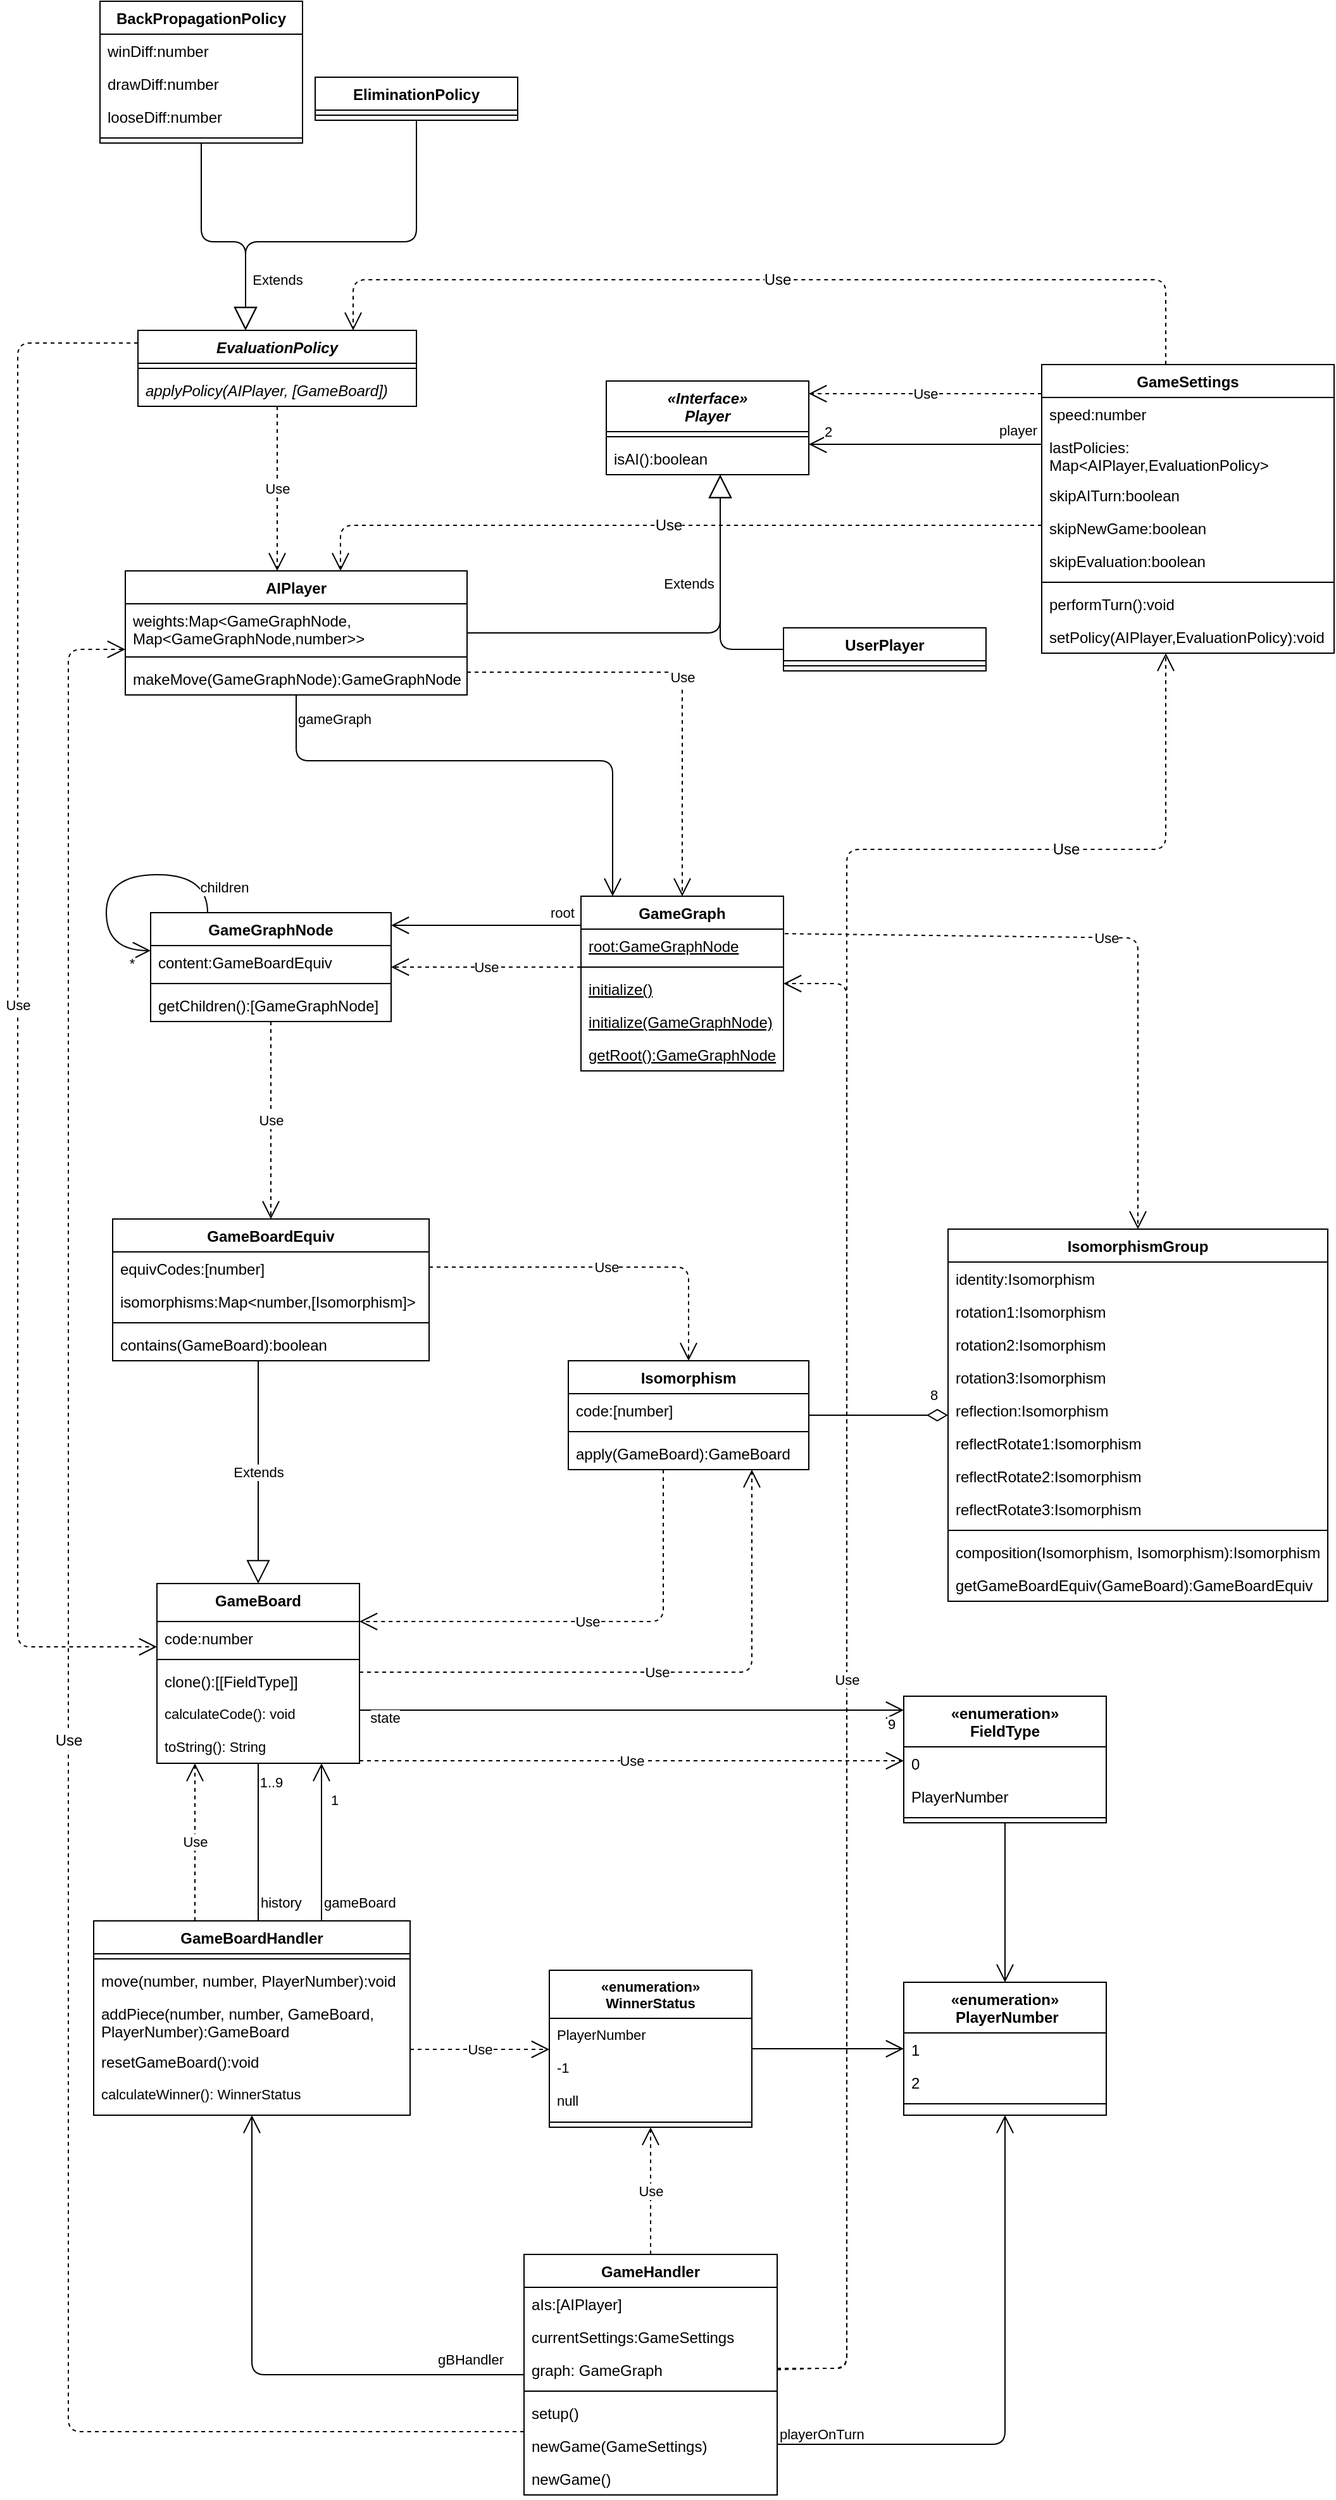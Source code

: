 <mxfile>
    <diagram id="C5RBs43oDa-KdzZeNtuy" name="Page-1">
        <mxGraphModel dx="1317" dy="581" grid="1" gridSize="10" guides="1" tooltips="1" connect="1" arrows="1" fold="1" page="1" pageScale="1" pageWidth="1000" pageHeight="1169" math="0" shadow="0">
            <root>
                <mxCell id="WIyWlLk6GJQsqaUBKTNV-0"/>
                <mxCell id="WIyWlLk6GJQsqaUBKTNV-1" parent="WIyWlLk6GJQsqaUBKTNV-0"/>
                <mxCell id="q7pYmEnO_Y2Cruu0NZZ4-0" value="GameBoard" style="swimlane;fontStyle=1;align=center;verticalAlign=top;childLayout=stackLayout;horizontal=1;startSize=30;horizontalStack=0;resizeParent=1;resizeLast=0;collapsible=1;marginBottom=0;rounded=0;shadow=0;strokeWidth=1;" parent="WIyWlLk6GJQsqaUBKTNV-1" vertex="1">
                    <mxGeometry x="130" y="2050" width="160" height="142" as="geometry">
                        <mxRectangle x="120" y="360" width="160" height="26" as="alternateBounds"/>
                    </mxGeometry>
                </mxCell>
                <mxCell id="q7pYmEnO_Y2Cruu0NZZ4-2" value="code:number" style="text;align=left;verticalAlign=top;spacingLeft=4;spacingRight=4;overflow=hidden;rotatable=0;points=[[0,0.5],[1,0.5]];portConstraint=eastwest;rounded=0;shadow=0;html=0;" parent="q7pYmEnO_Y2Cruu0NZZ4-0" vertex="1">
                    <mxGeometry y="30" width="160" height="26" as="geometry"/>
                </mxCell>
                <mxCell id="q7pYmEnO_Y2Cruu0NZZ4-3" value="" style="line;html=1;strokeWidth=1;align=left;verticalAlign=middle;spacingTop=-1;spacingLeft=3;spacingRight=3;rotatable=0;labelPosition=right;points=[];portConstraint=eastwest;rounded=0;" parent="q7pYmEnO_Y2Cruu0NZZ4-0" vertex="1">
                    <mxGeometry y="56" width="160" height="8" as="geometry"/>
                </mxCell>
                <mxCell id="q7pYmEnO_Y2Cruu0NZZ4-4" value="clone():[[FieldType]]" style="text;align=left;verticalAlign=top;spacingLeft=4;spacingRight=4;overflow=hidden;rotatable=0;points=[[0,0.5],[1,0.5]];portConstraint=eastwest;fontStyle=0;rounded=0;" parent="q7pYmEnO_Y2Cruu0NZZ4-0" vertex="1">
                    <mxGeometry y="64" width="160" height="26" as="geometry"/>
                </mxCell>
                <mxCell id="q7pYmEnO_Y2Cruu0NZZ4-5" value="calculateCode(): void" style="text;strokeColor=none;fillColor=none;align=left;verticalAlign=top;spacingLeft=4;spacingRight=4;overflow=hidden;rotatable=0;points=[[0,0.5],[1,0.5]];portConstraint=eastwest;fontFamily=Helvetica;fontSize=11;fontColor=default;rounded=0;" parent="q7pYmEnO_Y2Cruu0NZZ4-0" vertex="1">
                    <mxGeometry y="90" width="160" height="26" as="geometry"/>
                </mxCell>
                <mxCell id="q7pYmEnO_Y2Cruu0NZZ4-6" value="toString(): String" style="text;strokeColor=none;fillColor=none;align=left;verticalAlign=top;spacingLeft=4;spacingRight=4;overflow=hidden;rotatable=0;points=[[0,0.5],[1,0.5]];portConstraint=eastwest;fontFamily=Helvetica;fontSize=11;fontColor=default;rounded=0;" parent="q7pYmEnO_Y2Cruu0NZZ4-0" vertex="1">
                    <mxGeometry y="116" width="160" height="26" as="geometry"/>
                </mxCell>
                <mxCell id="q7pYmEnO_Y2Cruu0NZZ4-7" value="GameBoardHandler" style="swimlane;fontStyle=1;align=center;verticalAlign=top;childLayout=stackLayout;horizontal=1;startSize=26;horizontalStack=0;resizeParent=1;resizeLast=0;collapsible=1;marginBottom=0;rounded=0;shadow=0;strokeWidth=1;" parent="WIyWlLk6GJQsqaUBKTNV-1" vertex="1">
                    <mxGeometry x="80" y="2316.5" width="250" height="153.5" as="geometry">
                        <mxRectangle x="120" y="360" width="160" height="26" as="alternateBounds"/>
                    </mxGeometry>
                </mxCell>
                <mxCell id="q7pYmEnO_Y2Cruu0NZZ4-10" value="" style="line;html=1;strokeWidth=1;align=left;verticalAlign=middle;spacingTop=-1;spacingLeft=3;spacingRight=3;rotatable=0;labelPosition=right;points=[];portConstraint=eastwest;rounded=0;" parent="q7pYmEnO_Y2Cruu0NZZ4-7" vertex="1">
                    <mxGeometry y="26" width="250" height="8" as="geometry"/>
                </mxCell>
                <mxCell id="q7pYmEnO_Y2Cruu0NZZ4-11" value="move(number, number, PlayerNumber):void" style="text;align=left;verticalAlign=top;spacingLeft=4;spacingRight=4;overflow=hidden;rotatable=0;points=[[0,0.5],[1,0.5]];portConstraint=eastwest;fontStyle=0;rounded=0;" parent="q7pYmEnO_Y2Cruu0NZZ4-7" vertex="1">
                    <mxGeometry y="34" width="250" height="26" as="geometry"/>
                </mxCell>
                <mxCell id="q7pYmEnO_Y2Cruu0NZZ4-12" value="addPiece(number, number, GameBoard, &#10;PlayerNumber):GameBoard" style="text;strokeColor=none;fillColor=none;align=left;verticalAlign=top;spacingLeft=4;spacingRight=4;overflow=hidden;rotatable=0;points=[[0,0.5],[1,0.5]];portConstraint=eastwest;rounded=0;" parent="q7pYmEnO_Y2Cruu0NZZ4-7" vertex="1">
                    <mxGeometry y="60" width="250" height="38" as="geometry"/>
                </mxCell>
                <mxCell id="q7pYmEnO_Y2Cruu0NZZ4-13" value="resetGameBoard():void" style="text;strokeColor=none;fillColor=none;align=left;verticalAlign=top;spacingLeft=4;spacingRight=4;overflow=hidden;rotatable=0;points=[[0,0.5],[1,0.5]];portConstraint=eastwest;rounded=0;" parent="q7pYmEnO_Y2Cruu0NZZ4-7" vertex="1">
                    <mxGeometry y="98" width="250" height="26" as="geometry"/>
                </mxCell>
                <mxCell id="q7pYmEnO_Y2Cruu0NZZ4-14" value="calculateWinner(): WinnerStatus" style="text;strokeColor=none;fillColor=none;align=left;verticalAlign=top;spacingLeft=4;spacingRight=4;overflow=hidden;rotatable=0;points=[[0,0.5],[1,0.5]];portConstraint=eastwest;fontFamily=Helvetica;fontSize=11;fontColor=default;rounded=0;" parent="q7pYmEnO_Y2Cruu0NZZ4-7" vertex="1">
                    <mxGeometry y="124" width="250" height="26" as="geometry"/>
                </mxCell>
                <mxCell id="q7pYmEnO_Y2Cruu0NZZ4-15" value="«enumeration»&#10; PlayerNumber" style="swimlane;fontStyle=1;align=center;verticalAlign=top;childLayout=stackLayout;horizontal=1;startSize=40;horizontalStack=0;resizeParent=1;resizeLast=0;collapsible=1;marginBottom=0;rounded=0;shadow=0;strokeWidth=1;" parent="WIyWlLk6GJQsqaUBKTNV-1" vertex="1">
                    <mxGeometry x="720" y="2365" width="160" height="105" as="geometry">
                        <mxRectangle x="120" y="360" width="160" height="26" as="alternateBounds"/>
                    </mxGeometry>
                </mxCell>
                <mxCell id="q7pYmEnO_Y2Cruu0NZZ4-16" value="1" style="text;align=left;verticalAlign=top;spacingLeft=4;spacingRight=4;overflow=hidden;rotatable=0;points=[[0,0.5],[1,0.5]];portConstraint=eastwest;rounded=0;" parent="q7pYmEnO_Y2Cruu0NZZ4-15" vertex="1">
                    <mxGeometry y="40" width="160" height="26" as="geometry"/>
                </mxCell>
                <mxCell id="q7pYmEnO_Y2Cruu0NZZ4-17" value="2" style="text;align=left;verticalAlign=top;spacingLeft=4;spacingRight=4;overflow=hidden;rotatable=0;points=[[0,0.5],[1,0.5]];portConstraint=eastwest;rounded=0;shadow=0;html=0;" parent="q7pYmEnO_Y2Cruu0NZZ4-15" vertex="1">
                    <mxGeometry y="66" width="160" height="26" as="geometry"/>
                </mxCell>
                <mxCell id="q7pYmEnO_Y2Cruu0NZZ4-18" value="" style="line;html=1;strokeWidth=1;align=left;verticalAlign=middle;spacingTop=-1;spacingLeft=3;spacingRight=3;rotatable=0;labelPosition=right;points=[];portConstraint=eastwest;rounded=0;" parent="q7pYmEnO_Y2Cruu0NZZ4-15" vertex="1">
                    <mxGeometry y="92" width="160" height="8" as="geometry"/>
                </mxCell>
                <mxCell id="q7pYmEnO_Y2Cruu0NZZ4-19" value="«enumeration»&#10;FieldType" style="swimlane;fontStyle=1;align=center;verticalAlign=top;childLayout=stackLayout;horizontal=1;startSize=40;horizontalStack=0;resizeParent=1;resizeParentMax=0;resizeLast=0;collapsible=1;marginBottom=0;rounded=0;" parent="WIyWlLk6GJQsqaUBKTNV-1" vertex="1">
                    <mxGeometry x="720" y="2139" width="160" height="100" as="geometry"/>
                </mxCell>
                <mxCell id="q7pYmEnO_Y2Cruu0NZZ4-20" value="0" style="text;strokeColor=none;fillColor=none;align=left;verticalAlign=top;spacingLeft=4;spacingRight=4;overflow=hidden;rotatable=0;points=[[0,0.5],[1,0.5]];portConstraint=eastwest;rounded=0;" parent="q7pYmEnO_Y2Cruu0NZZ4-19" vertex="1">
                    <mxGeometry y="40" width="160" height="26" as="geometry"/>
                </mxCell>
                <mxCell id="q7pYmEnO_Y2Cruu0NZZ4-21" value="PlayerNumber" style="text;strokeColor=none;fillColor=none;align=left;verticalAlign=top;spacingLeft=4;spacingRight=4;overflow=hidden;rotatable=0;points=[[0,0.5],[1,0.5]];portConstraint=eastwest;rounded=0;" parent="q7pYmEnO_Y2Cruu0NZZ4-19" vertex="1">
                    <mxGeometry y="66" width="160" height="26" as="geometry"/>
                </mxCell>
                <mxCell id="q7pYmEnO_Y2Cruu0NZZ4-22" value="" style="line;strokeWidth=1;fillColor=none;align=left;verticalAlign=middle;spacingTop=-1;spacingLeft=3;spacingRight=3;rotatable=0;labelPosition=right;points=[];portConstraint=eastwest;strokeColor=inherit;rounded=0;" parent="q7pYmEnO_Y2Cruu0NZZ4-19" vertex="1">
                    <mxGeometry y="92" width="160" height="8" as="geometry"/>
                </mxCell>
                <mxCell id="q7pYmEnO_Y2Cruu0NZZ4-23" value="Use" style="endArrow=open;endSize=12;dashed=1;html=1;edgeStyle=orthogonalEdgeStyle;rounded=0;" parent="WIyWlLk6GJQsqaUBKTNV-1" source="q7pYmEnO_Y2Cruu0NZZ4-7" target="q7pYmEnO_Y2Cruu0NZZ4-0" edge="1">
                    <mxGeometry width="160" relative="1" as="geometry">
                        <mxPoint x="390" y="2465" as="sourcePoint"/>
                        <mxPoint x="550" y="2465" as="targetPoint"/>
                        <Array as="points">
                            <mxPoint x="160" y="2260"/>
                            <mxPoint x="160" y="2260"/>
                        </Array>
                    </mxGeometry>
                </mxCell>
                <mxCell id="q7pYmEnO_Y2Cruu0NZZ4-24" value="9" style="endArrow=open;endSize=12;html=1;edgeStyle=elbowEdgeStyle;rounded=1;" parent="WIyWlLk6GJQsqaUBKTNV-1" source="q7pYmEnO_Y2Cruu0NZZ4-0" target="q7pYmEnO_Y2Cruu0NZZ4-19" edge="1">
                    <mxGeometry x="0.954" y="-11" width="160" relative="1" as="geometry">
                        <mxPoint x="390" y="2465" as="sourcePoint"/>
                        <mxPoint x="550" y="2465" as="targetPoint"/>
                        <Array as="points">
                            <mxPoint x="550" y="2150"/>
                            <mxPoint x="580" y="2160"/>
                        </Array>
                        <mxPoint as="offset"/>
                    </mxGeometry>
                </mxCell>
                <mxCell id="19" value="state" style="edgeLabel;html=1;align=center;verticalAlign=middle;resizable=0;points=[];" parent="q7pYmEnO_Y2Cruu0NZZ4-24" vertex="1" connectable="0">
                    <mxGeometry x="-0.874" y="-4" relative="1" as="geometry">
                        <mxPoint x="-7" y="2" as="offset"/>
                    </mxGeometry>
                </mxCell>
                <mxCell id="q7pYmEnO_Y2Cruu0NZZ4-25" value="«enumeration»&#10;WinnerStatus" style="swimlane;fontStyle=1;align=center;verticalAlign=top;childLayout=stackLayout;horizontal=1;startSize=38;horizontalStack=0;resizeParent=1;resizeParentMax=0;resizeLast=0;collapsible=1;marginBottom=0;fontFamily=Helvetica;fontSize=11;fontColor=default;rounded=0;" parent="WIyWlLk6GJQsqaUBKTNV-1" vertex="1">
                    <mxGeometry x="440" y="2355.5" width="160" height="124" as="geometry"/>
                </mxCell>
                <mxCell id="q7pYmEnO_Y2Cruu0NZZ4-26" value="PlayerNumber" style="text;strokeColor=none;fillColor=none;align=left;verticalAlign=top;spacingLeft=4;spacingRight=4;overflow=hidden;rotatable=0;points=[[0,0.5],[1,0.5]];portConstraint=eastwest;fontFamily=Helvetica;fontSize=11;fontColor=default;rounded=0;" parent="q7pYmEnO_Y2Cruu0NZZ4-25" vertex="1">
                    <mxGeometry y="38" width="160" height="26" as="geometry"/>
                </mxCell>
                <mxCell id="q7pYmEnO_Y2Cruu0NZZ4-27" value="-1" style="text;strokeColor=none;fillColor=none;align=left;verticalAlign=top;spacingLeft=4;spacingRight=4;overflow=hidden;rotatable=0;points=[[0,0.5],[1,0.5]];portConstraint=eastwest;fontFamily=Helvetica;fontSize=11;fontColor=default;rounded=0;" parent="q7pYmEnO_Y2Cruu0NZZ4-25" vertex="1">
                    <mxGeometry y="64" width="160" height="26" as="geometry"/>
                </mxCell>
                <mxCell id="q7pYmEnO_Y2Cruu0NZZ4-28" value="null" style="text;strokeColor=none;fillColor=none;align=left;verticalAlign=top;spacingLeft=4;spacingRight=4;overflow=hidden;rotatable=0;points=[[0,0.5],[1,0.5]];portConstraint=eastwest;fontFamily=Helvetica;fontSize=11;fontColor=default;rounded=0;" parent="q7pYmEnO_Y2Cruu0NZZ4-25" vertex="1">
                    <mxGeometry y="90" width="160" height="26" as="geometry"/>
                </mxCell>
                <mxCell id="q7pYmEnO_Y2Cruu0NZZ4-29" value="" style="line;strokeWidth=1;fillColor=none;align=left;verticalAlign=middle;spacingTop=-1;spacingLeft=3;spacingRight=3;rotatable=0;labelPosition=right;points=[];portConstraint=eastwest;strokeColor=inherit;fontFamily=Helvetica;fontSize=11;fontColor=default;rounded=0;" parent="q7pYmEnO_Y2Cruu0NZZ4-25" vertex="1">
                    <mxGeometry y="116" width="160" height="8" as="geometry"/>
                </mxCell>
                <mxCell id="q7pYmEnO_Y2Cruu0NZZ4-30" value="Use" style="endArrow=open;endSize=12;dashed=1;html=1;rounded=1;labelBackgroundColor=default;strokeColor=default;fontFamily=Helvetica;fontSize=11;fontColor=default;shape=connector;edgeStyle=elbowEdgeStyle;" parent="WIyWlLk6GJQsqaUBKTNV-1" source="q7pYmEnO_Y2Cruu0NZZ4-7" target="q7pYmEnO_Y2Cruu0NZZ4-25" edge="1">
                    <mxGeometry width="160" relative="1" as="geometry">
                        <mxPoint x="390" y="2465" as="sourcePoint"/>
                        <mxPoint x="550" y="2465" as="targetPoint"/>
                        <Array as="points">
                            <mxPoint x="390" y="2418"/>
                        </Array>
                    </mxGeometry>
                </mxCell>
                <mxCell id="q7pYmEnO_Y2Cruu0NZZ4-32" value="Use" style="endArrow=open;endSize=12;dashed=1;html=1;rounded=0;labelBackgroundColor=default;strokeColor=default;fontFamily=Helvetica;fontSize=11;fontColor=default;shape=connector;" parent="WIyWlLk6GJQsqaUBKTNV-1" source="q7pYmEnO_Y2Cruu0NZZ4-110" target="q7pYmEnO_Y2Cruu0NZZ4-25" edge="1">
                    <mxGeometry width="160" relative="1" as="geometry">
                        <mxPoint x="520.0" y="2575" as="sourcePoint"/>
                        <mxPoint x="690" y="2675" as="targetPoint"/>
                    </mxGeometry>
                </mxCell>
                <mxCell id="q7pYmEnO_Y2Cruu0NZZ4-34" value="Isomorphism" style="swimlane;fontStyle=1;align=center;verticalAlign=top;childLayout=stackLayout;horizontal=1;startSize=26;horizontalStack=0;resizeParent=1;resizeParentMax=0;resizeLast=0;collapsible=1;marginBottom=0;rounded=0;" parent="WIyWlLk6GJQsqaUBKTNV-1" vertex="1">
                    <mxGeometry x="455" y="1874" width="190" height="86" as="geometry"/>
                </mxCell>
                <mxCell id="q7pYmEnO_Y2Cruu0NZZ4-35" value="code:[number]" style="text;strokeColor=none;fillColor=none;align=left;verticalAlign=top;spacingLeft=4;spacingRight=4;overflow=hidden;rotatable=0;points=[[0,0.5],[1,0.5]];portConstraint=eastwest;rounded=0;" parent="q7pYmEnO_Y2Cruu0NZZ4-34" vertex="1">
                    <mxGeometry y="26" width="190" height="26" as="geometry"/>
                </mxCell>
                <mxCell id="q7pYmEnO_Y2Cruu0NZZ4-36" value="" style="line;strokeWidth=1;fillColor=none;align=left;verticalAlign=middle;spacingTop=-1;spacingLeft=3;spacingRight=3;rotatable=0;labelPosition=right;points=[];portConstraint=eastwest;strokeColor=inherit;rounded=0;" parent="q7pYmEnO_Y2Cruu0NZZ4-34" vertex="1">
                    <mxGeometry y="52" width="190" height="8" as="geometry"/>
                </mxCell>
                <mxCell id="q7pYmEnO_Y2Cruu0NZZ4-37" value="apply(GameBoard):GameBoard" style="text;strokeColor=none;fillColor=none;align=left;verticalAlign=top;spacingLeft=4;spacingRight=4;overflow=hidden;rotatable=0;points=[[0,0.5],[1,0.5]];portConstraint=eastwest;rounded=0;" parent="q7pYmEnO_Y2Cruu0NZZ4-34" vertex="1">
                    <mxGeometry y="60" width="190" height="26" as="geometry"/>
                </mxCell>
                <mxCell id="q7pYmEnO_Y2Cruu0NZZ4-38" value="Use" style="endArrow=open;endSize=12;dashed=1;html=1;rounded=1;edgeStyle=elbowEdgeStyle;" parent="WIyWlLk6GJQsqaUBKTNV-1" source="q7pYmEnO_Y2Cruu0NZZ4-0" target="q7pYmEnO_Y2Cruu0NZZ4-34" edge="1">
                    <mxGeometry width="160" relative="1" as="geometry">
                        <mxPoint x="480" y="1940" as="sourcePoint"/>
                        <mxPoint x="640" y="1940" as="targetPoint"/>
                        <Array as="points">
                            <mxPoint x="600" y="2120"/>
                        </Array>
                    </mxGeometry>
                </mxCell>
                <mxCell id="q7pYmEnO_Y2Cruu0NZZ4-39" value="IsomorphismGroup" style="swimlane;fontStyle=1;align=center;verticalAlign=top;childLayout=stackLayout;horizontal=1;startSize=26;horizontalStack=0;resizeParent=1;resizeParentMax=0;resizeLast=0;collapsible=1;marginBottom=0;rounded=0;" parent="WIyWlLk6GJQsqaUBKTNV-1" vertex="1">
                    <mxGeometry x="755" y="1770" width="300" height="294" as="geometry"/>
                </mxCell>
                <mxCell id="q7pYmEnO_Y2Cruu0NZZ4-40" value="identity:Isomorphism" style="text;strokeColor=none;fillColor=none;align=left;verticalAlign=top;spacingLeft=4;spacingRight=4;overflow=hidden;rotatable=0;points=[[0,0.5],[1,0.5]];portConstraint=eastwest;rounded=0;" parent="q7pYmEnO_Y2Cruu0NZZ4-39" vertex="1">
                    <mxGeometry y="26" width="300" height="26" as="geometry"/>
                </mxCell>
                <mxCell id="q7pYmEnO_Y2Cruu0NZZ4-41" value="rotation1:Isomorphism" style="text;strokeColor=none;fillColor=none;align=left;verticalAlign=top;spacingLeft=4;spacingRight=4;overflow=hidden;rotatable=0;points=[[0,0.5],[1,0.5]];portConstraint=eastwest;rounded=0;" parent="q7pYmEnO_Y2Cruu0NZZ4-39" vertex="1">
                    <mxGeometry y="52" width="300" height="26" as="geometry"/>
                </mxCell>
                <mxCell id="q7pYmEnO_Y2Cruu0NZZ4-42" value="rotation2:Isomorphism" style="text;strokeColor=none;fillColor=none;align=left;verticalAlign=top;spacingLeft=4;spacingRight=4;overflow=hidden;rotatable=0;points=[[0,0.5],[1,0.5]];portConstraint=eastwest;rounded=0;" parent="q7pYmEnO_Y2Cruu0NZZ4-39" vertex="1">
                    <mxGeometry y="78" width="300" height="26" as="geometry"/>
                </mxCell>
                <mxCell id="q7pYmEnO_Y2Cruu0NZZ4-43" value="rotation3:Isomorphism" style="text;strokeColor=none;fillColor=none;align=left;verticalAlign=top;spacingLeft=4;spacingRight=4;overflow=hidden;rotatable=0;points=[[0,0.5],[1,0.5]];portConstraint=eastwest;rounded=0;" parent="q7pYmEnO_Y2Cruu0NZZ4-39" vertex="1">
                    <mxGeometry y="104" width="300" height="26" as="geometry"/>
                </mxCell>
                <mxCell id="q7pYmEnO_Y2Cruu0NZZ4-44" value="reflection:Isomorphism" style="text;strokeColor=none;fillColor=none;align=left;verticalAlign=top;spacingLeft=4;spacingRight=4;overflow=hidden;rotatable=0;points=[[0,0.5],[1,0.5]];portConstraint=eastwest;rounded=0;" parent="q7pYmEnO_Y2Cruu0NZZ4-39" vertex="1">
                    <mxGeometry y="130" width="300" height="26" as="geometry"/>
                </mxCell>
                <mxCell id="q7pYmEnO_Y2Cruu0NZZ4-45" value="reflectRotate1:Isomorphism" style="text;strokeColor=none;fillColor=none;align=left;verticalAlign=top;spacingLeft=4;spacingRight=4;overflow=hidden;rotatable=0;points=[[0,0.5],[1,0.5]];portConstraint=eastwest;rounded=0;" parent="q7pYmEnO_Y2Cruu0NZZ4-39" vertex="1">
                    <mxGeometry y="156" width="300" height="26" as="geometry"/>
                </mxCell>
                <mxCell id="q7pYmEnO_Y2Cruu0NZZ4-46" value="reflectRotate2:Isomorphism" style="text;strokeColor=none;fillColor=none;align=left;verticalAlign=top;spacingLeft=4;spacingRight=4;overflow=hidden;rotatable=0;points=[[0,0.5],[1,0.5]];portConstraint=eastwest;rounded=0;" parent="q7pYmEnO_Y2Cruu0NZZ4-39" vertex="1">
                    <mxGeometry y="182" width="300" height="26" as="geometry"/>
                </mxCell>
                <mxCell id="q7pYmEnO_Y2Cruu0NZZ4-47" value="reflectRotate3:Isomorphism" style="text;strokeColor=none;fillColor=none;align=left;verticalAlign=top;spacingLeft=4;spacingRight=4;overflow=hidden;rotatable=0;points=[[0,0.5],[1,0.5]];portConstraint=eastwest;rounded=0;" parent="q7pYmEnO_Y2Cruu0NZZ4-39" vertex="1">
                    <mxGeometry y="208" width="300" height="26" as="geometry"/>
                </mxCell>
                <mxCell id="q7pYmEnO_Y2Cruu0NZZ4-48" value="" style="line;strokeWidth=1;fillColor=none;align=left;verticalAlign=middle;spacingTop=-1;spacingLeft=3;spacingRight=3;rotatable=0;labelPosition=right;points=[];portConstraint=eastwest;strokeColor=inherit;rounded=0;" parent="q7pYmEnO_Y2Cruu0NZZ4-39" vertex="1">
                    <mxGeometry y="234" width="300" height="8" as="geometry"/>
                </mxCell>
                <mxCell id="q7pYmEnO_Y2Cruu0NZZ4-49" value="composition(Isomorphism, Isomorphism):Isomorphism" style="text;strokeColor=none;fillColor=none;align=left;verticalAlign=top;spacingLeft=4;spacingRight=4;overflow=hidden;rotatable=0;points=[[0,0.5],[1,0.5]];portConstraint=eastwest;rounded=0;" parent="q7pYmEnO_Y2Cruu0NZZ4-39" vertex="1">
                    <mxGeometry y="242" width="300" height="26" as="geometry"/>
                </mxCell>
                <mxCell id="q7pYmEnO_Y2Cruu0NZZ4-50" value="getGameBoardEquiv(GameBoard):GameBoardEquiv" style="text;strokeColor=none;fillColor=none;align=left;verticalAlign=top;spacingLeft=4;spacingRight=4;overflow=hidden;rotatable=0;points=[[0,0.5],[1,0.5]];portConstraint=eastwest;rounded=0;" parent="q7pYmEnO_Y2Cruu0NZZ4-39" vertex="1">
                    <mxGeometry y="268" width="300" height="26" as="geometry"/>
                </mxCell>
                <mxCell id="q7pYmEnO_Y2Cruu0NZZ4-51" value="8" style="endArrow=none;html=1;endSize=12;startArrow=diamondThin;startSize=14;startFill=0;edgeStyle=elbowEdgeStyle;align=left;verticalAlign=bottom;rounded=0;endFill=0;" parent="WIyWlLk6GJQsqaUBKTNV-1" source="q7pYmEnO_Y2Cruu0NZZ4-39" target="q7pYmEnO_Y2Cruu0NZZ4-34" edge="1">
                    <mxGeometry x="-0.704" y="-7" relative="1" as="geometry">
                        <mxPoint x="590" y="1990" as="sourcePoint"/>
                        <mxPoint x="750" y="1990" as="targetPoint"/>
                        <mxPoint as="offset"/>
                    </mxGeometry>
                </mxCell>
                <mxCell id="q7pYmEnO_Y2Cruu0NZZ4-52" value="GameBoardEquiv" style="swimlane;fontStyle=1;align=center;verticalAlign=top;childLayout=stackLayout;horizontal=1;startSize=26;horizontalStack=0;resizeParent=1;resizeParentMax=0;resizeLast=0;collapsible=1;marginBottom=0;" parent="WIyWlLk6GJQsqaUBKTNV-1" vertex="1">
                    <mxGeometry x="95" y="1762" width="250" height="112" as="geometry"/>
                </mxCell>
                <mxCell id="q7pYmEnO_Y2Cruu0NZZ4-53" value="equivCodes:[number]" style="text;strokeColor=none;fillColor=none;align=left;verticalAlign=top;spacingLeft=4;spacingRight=4;overflow=hidden;rotatable=0;points=[[0,0.5],[1,0.5]];portConstraint=eastwest;" parent="q7pYmEnO_Y2Cruu0NZZ4-52" vertex="1">
                    <mxGeometry y="26" width="250" height="26" as="geometry"/>
                </mxCell>
                <mxCell id="q7pYmEnO_Y2Cruu0NZZ4-54" value="isomorphisms:Map&lt;number,[Isomorphism]&gt;" style="text;strokeColor=none;fillColor=none;align=left;verticalAlign=top;spacingLeft=4;spacingRight=4;overflow=hidden;rotatable=0;points=[[0,0.5],[1,0.5]];portConstraint=eastwest;" parent="q7pYmEnO_Y2Cruu0NZZ4-52" vertex="1">
                    <mxGeometry y="52" width="250" height="26" as="geometry"/>
                </mxCell>
                <mxCell id="q7pYmEnO_Y2Cruu0NZZ4-55" value="" style="line;strokeWidth=1;fillColor=none;align=left;verticalAlign=middle;spacingTop=-1;spacingLeft=3;spacingRight=3;rotatable=0;labelPosition=right;points=[];portConstraint=eastwest;strokeColor=inherit;" parent="q7pYmEnO_Y2Cruu0NZZ4-52" vertex="1">
                    <mxGeometry y="78" width="250" height="8" as="geometry"/>
                </mxCell>
                <mxCell id="q7pYmEnO_Y2Cruu0NZZ4-56" value="contains(GameBoard):boolean" style="text;strokeColor=none;fillColor=none;align=left;verticalAlign=top;spacingLeft=4;spacingRight=4;overflow=hidden;rotatable=0;points=[[0,0.5],[1,0.5]];portConstraint=eastwest;" parent="q7pYmEnO_Y2Cruu0NZZ4-52" vertex="1">
                    <mxGeometry y="86" width="250" height="26" as="geometry"/>
                </mxCell>
                <mxCell id="q7pYmEnO_Y2Cruu0NZZ4-57" value="Extends" style="endArrow=block;endSize=16;endFill=0;html=1;edgeStyle=elbowEdgeStyle;" parent="WIyWlLk6GJQsqaUBKTNV-1" source="q7pYmEnO_Y2Cruu0NZZ4-52" target="q7pYmEnO_Y2Cruu0NZZ4-0" edge="1">
                    <mxGeometry width="160" relative="1" as="geometry">
                        <mxPoint x="525" y="1900" as="sourcePoint"/>
                        <mxPoint x="685" y="1900" as="targetPoint"/>
                    </mxGeometry>
                </mxCell>
                <mxCell id="q7pYmEnO_Y2Cruu0NZZ4-58" value="Use" style="endArrow=open;endSize=12;dashed=1;html=1;edgeStyle=elbowEdgeStyle;" parent="WIyWlLk6GJQsqaUBKTNV-1" source="q7pYmEnO_Y2Cruu0NZZ4-52" target="q7pYmEnO_Y2Cruu0NZZ4-34" edge="1">
                    <mxGeometry width="160" relative="1" as="geometry">
                        <mxPoint x="525" y="1900" as="sourcePoint"/>
                        <mxPoint x="685" y="1900" as="targetPoint"/>
                        <Array as="points">
                            <mxPoint x="550" y="1800"/>
                        </Array>
                    </mxGeometry>
                </mxCell>
                <mxCell id="q7pYmEnO_Y2Cruu0NZZ4-59" value="GameGraphNode" style="swimlane;fontStyle=1;align=center;verticalAlign=top;childLayout=stackLayout;horizontal=1;startSize=26;horizontalStack=0;resizeParent=1;resizeParentMax=0;resizeLast=0;collapsible=1;marginBottom=0;" parent="WIyWlLk6GJQsqaUBKTNV-1" vertex="1">
                    <mxGeometry x="125" y="1520" width="190" height="86" as="geometry"/>
                </mxCell>
                <mxCell id="q7pYmEnO_Y2Cruu0NZZ4-60" value="content:GameBoardEquiv" style="text;strokeColor=none;fillColor=none;align=left;verticalAlign=top;spacingLeft=4;spacingRight=4;overflow=hidden;rotatable=0;points=[[0,0.5],[1,0.5]];portConstraint=eastwest;" parent="q7pYmEnO_Y2Cruu0NZZ4-59" vertex="1">
                    <mxGeometry y="26" width="190" height="26" as="geometry"/>
                </mxCell>
                <mxCell id="q7pYmEnO_Y2Cruu0NZZ4-62" value="" style="line;strokeWidth=1;fillColor=none;align=left;verticalAlign=middle;spacingTop=-1;spacingLeft=3;spacingRight=3;rotatable=0;labelPosition=right;points=[];portConstraint=eastwest;strokeColor=inherit;" parent="q7pYmEnO_Y2Cruu0NZZ4-59" vertex="1">
                    <mxGeometry y="52" width="190" height="8" as="geometry"/>
                </mxCell>
                <mxCell id="q7pYmEnO_Y2Cruu0NZZ4-63" value="getChildren():[GameGraphNode]" style="text;strokeColor=none;fillColor=none;align=left;verticalAlign=top;spacingLeft=4;spacingRight=4;overflow=hidden;rotatable=0;points=[[0,0.5],[1,0.5]];portConstraint=eastwest;" parent="q7pYmEnO_Y2Cruu0NZZ4-59" vertex="1">
                    <mxGeometry y="60" width="190" height="26" as="geometry"/>
                </mxCell>
                <mxCell id="q7pYmEnO_Y2Cruu0NZZ4-64" value="Use" style="endArrow=open;endSize=12;dashed=1;html=1;" parent="WIyWlLk6GJQsqaUBKTNV-1" source="q7pYmEnO_Y2Cruu0NZZ4-59" target="q7pYmEnO_Y2Cruu0NZZ4-52" edge="1">
                    <mxGeometry width="160" relative="1" as="geometry">
                        <mxPoint x="415" y="1530" as="sourcePoint"/>
                        <mxPoint x="575" y="1530" as="targetPoint"/>
                    </mxGeometry>
                </mxCell>
                <mxCell id="q7pYmEnO_Y2Cruu0NZZ4-65" value="GameGraph" style="swimlane;fontStyle=1;align=center;verticalAlign=top;childLayout=stackLayout;horizontal=1;startSize=26;horizontalStack=0;resizeParent=1;resizeParentMax=0;resizeLast=0;collapsible=1;marginBottom=0;" parent="WIyWlLk6GJQsqaUBKTNV-1" vertex="1">
                    <mxGeometry x="465" y="1507" width="160" height="138" as="geometry"/>
                </mxCell>
                <mxCell id="q7pYmEnO_Y2Cruu0NZZ4-66" value="root:GameGraphNode" style="text;strokeColor=none;fillColor=none;align=left;verticalAlign=top;spacingLeft=4;spacingRight=4;overflow=hidden;rotatable=0;points=[[0,0.5],[1,0.5]];portConstraint=eastwest;fontStyle=4" parent="q7pYmEnO_Y2Cruu0NZZ4-65" vertex="1">
                    <mxGeometry y="26" width="160" height="26" as="geometry"/>
                </mxCell>
                <mxCell id="q7pYmEnO_Y2Cruu0NZZ4-67" value="" style="line;strokeWidth=1;fillColor=none;align=left;verticalAlign=middle;spacingTop=-1;spacingLeft=3;spacingRight=3;rotatable=0;labelPosition=right;points=[];portConstraint=eastwest;strokeColor=inherit;" parent="q7pYmEnO_Y2Cruu0NZZ4-65" vertex="1">
                    <mxGeometry y="52" width="160" height="8" as="geometry"/>
                </mxCell>
                <mxCell id="q7pYmEnO_Y2Cruu0NZZ4-68" value="initialize()" style="text;strokeColor=none;fillColor=none;align=left;verticalAlign=top;spacingLeft=4;spacingRight=4;overflow=hidden;rotatable=0;points=[[0,0.5],[1,0.5]];portConstraint=eastwest;fontStyle=4" parent="q7pYmEnO_Y2Cruu0NZZ4-65" vertex="1">
                    <mxGeometry y="60" width="160" height="26" as="geometry"/>
                </mxCell>
                <mxCell id="q7pYmEnO_Y2Cruu0NZZ4-69" value="initialize(GameGraphNode)" style="text;strokeColor=none;fillColor=none;align=left;verticalAlign=top;spacingLeft=4;spacingRight=4;overflow=hidden;rotatable=0;points=[[0,0.5],[1,0.5]];portConstraint=eastwest;fontStyle=4" parent="q7pYmEnO_Y2Cruu0NZZ4-65" vertex="1">
                    <mxGeometry y="86" width="160" height="26" as="geometry"/>
                </mxCell>
                <mxCell id="q7pYmEnO_Y2Cruu0NZZ4-70" value="getRoot():GameGraphNode" style="text;strokeColor=none;fillColor=none;align=left;verticalAlign=top;spacingLeft=4;spacingRight=4;overflow=hidden;rotatable=0;points=[[0,0.5],[1,0.5]];portConstraint=eastwest;fontStyle=4" parent="q7pYmEnO_Y2Cruu0NZZ4-65" vertex="1">
                    <mxGeometry y="112" width="160" height="26" as="geometry"/>
                </mxCell>
                <mxCell id="q7pYmEnO_Y2Cruu0NZZ4-71" value="AIPlayer" style="swimlane;fontStyle=1;align=center;verticalAlign=top;childLayout=stackLayout;horizontal=1;startSize=26;horizontalStack=0;resizeParent=1;resizeParentMax=0;resizeLast=0;collapsible=1;marginBottom=0;" parent="WIyWlLk6GJQsqaUBKTNV-1" vertex="1">
                    <mxGeometry x="105" y="1250" width="270" height="98" as="geometry"/>
                </mxCell>
                <mxCell id="q7pYmEnO_Y2Cruu0NZZ4-73" value="weights:Map&lt;GameGraphNode,&#10;Map&lt;GameGraphNode,number&gt;&gt;" style="text;strokeColor=none;fillColor=none;align=left;verticalAlign=top;spacingLeft=4;spacingRight=4;overflow=hidden;rotatable=0;points=[[0,0.5],[1,0.5]];portConstraint=eastwest;" parent="q7pYmEnO_Y2Cruu0NZZ4-71" vertex="1">
                    <mxGeometry y="26" width="270" height="38" as="geometry"/>
                </mxCell>
                <mxCell id="q7pYmEnO_Y2Cruu0NZZ4-74" value="" style="line;strokeWidth=1;fillColor=none;align=left;verticalAlign=middle;spacingTop=-1;spacingLeft=3;spacingRight=3;rotatable=0;labelPosition=right;points=[];portConstraint=eastwest;strokeColor=inherit;" parent="q7pYmEnO_Y2Cruu0NZZ4-71" vertex="1">
                    <mxGeometry y="64" width="270" height="8" as="geometry"/>
                </mxCell>
                <mxCell id="q7pYmEnO_Y2Cruu0NZZ4-75" value="makeMove(GameGraphNode):GameGraphNode" style="text;strokeColor=none;fillColor=none;align=left;verticalAlign=top;spacingLeft=4;spacingRight=4;overflow=hidden;rotatable=0;points=[[0,0.5],[1,0.5]];portConstraint=eastwest;" parent="q7pYmEnO_Y2Cruu0NZZ4-71" vertex="1">
                    <mxGeometry y="72" width="270" height="26" as="geometry"/>
                </mxCell>
                <mxCell id="q7pYmEnO_Y2Cruu0NZZ4-76" value="Use" style="endArrow=open;endSize=12;dashed=1;html=1;edgeStyle=orthogonalEdgeStyle;" parent="WIyWlLk6GJQsqaUBKTNV-1" source="q7pYmEnO_Y2Cruu0NZZ4-71" target="q7pYmEnO_Y2Cruu0NZZ4-65" edge="1">
                    <mxGeometry width="160" relative="1" as="geometry">
                        <mxPoint x="465" y="1470" as="sourcePoint"/>
                        <mxPoint x="545" y="1460" as="targetPoint"/>
                        <Array as="points">
                            <mxPoint x="545" y="1330"/>
                        </Array>
                    </mxGeometry>
                </mxCell>
                <mxCell id="q7pYmEnO_Y2Cruu0NZZ4-77" value="«Interface»&#10;Player" style="swimlane;fontStyle=3;align=center;verticalAlign=top;childLayout=stackLayout;horizontal=1;startSize=40;horizontalStack=0;resizeParent=1;resizeParentMax=0;resizeLast=0;collapsible=1;marginBottom=0;" parent="WIyWlLk6GJQsqaUBKTNV-1" vertex="1">
                    <mxGeometry x="485" y="1100" width="160" height="74" as="geometry"/>
                </mxCell>
                <mxCell id="q7pYmEnO_Y2Cruu0NZZ4-78" value="" style="line;strokeWidth=1;fillColor=none;align=left;verticalAlign=middle;spacingTop=-1;spacingLeft=3;spacingRight=3;rotatable=0;labelPosition=right;points=[];portConstraint=eastwest;strokeColor=inherit;" parent="q7pYmEnO_Y2Cruu0NZZ4-77" vertex="1">
                    <mxGeometry y="40" width="160" height="8" as="geometry"/>
                </mxCell>
                <mxCell id="q7pYmEnO_Y2Cruu0NZZ4-79" value="isAI():boolean" style="text;strokeColor=none;fillColor=none;align=left;verticalAlign=top;spacingLeft=4;spacingRight=4;overflow=hidden;rotatable=0;points=[[0,0.5],[1,0.5]];portConstraint=eastwest;" parent="q7pYmEnO_Y2Cruu0NZZ4-77" vertex="1">
                    <mxGeometry y="48" width="160" height="26" as="geometry"/>
                </mxCell>
                <mxCell id="q7pYmEnO_Y2Cruu0NZZ4-80" value="UserPlayer" style="swimlane;fontStyle=1;align=center;verticalAlign=top;childLayout=stackLayout;horizontal=1;startSize=26;horizontalStack=0;resizeParent=1;resizeParentMax=0;resizeLast=0;collapsible=1;marginBottom=0;labelBackgroundColor=none;fillStyle=auto;" parent="WIyWlLk6GJQsqaUBKTNV-1" vertex="1">
                    <mxGeometry x="625" y="1295" width="160" height="34" as="geometry"/>
                </mxCell>
                <mxCell id="q7pYmEnO_Y2Cruu0NZZ4-81" value="" style="line;strokeWidth=1;fillColor=none;align=left;verticalAlign=middle;spacingTop=-1;spacingLeft=3;spacingRight=3;rotatable=0;labelPosition=right;points=[];portConstraint=eastwest;strokeColor=inherit;labelBackgroundColor=#FF3333;fillStyle=auto;" parent="q7pYmEnO_Y2Cruu0NZZ4-80" vertex="1">
                    <mxGeometry y="26" width="160" height="8" as="geometry"/>
                </mxCell>
                <mxCell id="q7pYmEnO_Y2Cruu0NZZ4-82" value="Extends" style="endArrow=block;endSize=16;endFill=0;html=1;edgeStyle=elbowEdgeStyle;" parent="WIyWlLk6GJQsqaUBKTNV-1" source="q7pYmEnO_Y2Cruu0NZZ4-71" target="q7pYmEnO_Y2Cruu0NZZ4-77" edge="1">
                    <mxGeometry x="0.471" y="25" width="160" relative="1" as="geometry">
                        <mxPoint x="465" y="1470" as="sourcePoint"/>
                        <mxPoint x="625" y="1470" as="targetPoint"/>
                        <Array as="points">
                            <mxPoint x="575" y="1230"/>
                            <mxPoint x="550" y="1190"/>
                        </Array>
                        <mxPoint as="offset"/>
                    </mxGeometry>
                </mxCell>
                <mxCell id="q7pYmEnO_Y2Cruu0NZZ4-83" value="" style="endArrow=block;endSize=16;endFill=0;html=1;edgeStyle=elbowEdgeStyle;" parent="WIyWlLk6GJQsqaUBKTNV-1" source="q7pYmEnO_Y2Cruu0NZZ4-80" target="q7pYmEnO_Y2Cruu0NZZ4-77" edge="1">
                    <mxGeometry x="-0.628" y="8" width="160" relative="1" as="geometry">
                        <mxPoint x="465" y="1470" as="sourcePoint"/>
                        <mxPoint x="625" y="1470" as="targetPoint"/>
                        <Array as="points">
                            <mxPoint x="575" y="1240"/>
                            <mxPoint x="550" y="1312"/>
                        </Array>
                        <mxPoint as="offset"/>
                    </mxGeometry>
                </mxCell>
                <mxCell id="q7pYmEnO_Y2Cruu0NZZ4-84" value="EvaluationPolicy" style="swimlane;fontStyle=3;align=center;verticalAlign=top;childLayout=stackLayout;horizontal=1;startSize=26;horizontalStack=0;resizeParent=1;resizeParentMax=0;resizeLast=0;collapsible=1;marginBottom=0;" parent="WIyWlLk6GJQsqaUBKTNV-1" vertex="1">
                    <mxGeometry x="115" y="1060" width="220" height="60" as="geometry"/>
                </mxCell>
                <mxCell id="q7pYmEnO_Y2Cruu0NZZ4-85" value="" style="line;strokeWidth=1;fillColor=none;align=left;verticalAlign=middle;spacingTop=-1;spacingLeft=3;spacingRight=3;rotatable=0;labelPosition=right;points=[];portConstraint=eastwest;strokeColor=inherit;" parent="q7pYmEnO_Y2Cruu0NZZ4-84" vertex="1">
                    <mxGeometry y="26" width="220" height="8" as="geometry"/>
                </mxCell>
                <mxCell id="q7pYmEnO_Y2Cruu0NZZ4-86" value="applyPolicy(AIPlayer, [GameBoard])" style="text;strokeColor=none;fillColor=none;align=left;verticalAlign=top;spacingLeft=4;spacingRight=4;overflow=hidden;rotatable=0;points=[[0,0.5],[1,0.5]];portConstraint=eastwest;fontStyle=2" parent="q7pYmEnO_Y2Cruu0NZZ4-84" vertex="1">
                    <mxGeometry y="34" width="220" height="26" as="geometry"/>
                </mxCell>
                <mxCell id="q7pYmEnO_Y2Cruu0NZZ4-87" value="EliminationPolicy" style="swimlane;fontStyle=1;align=center;verticalAlign=top;childLayout=stackLayout;horizontal=1;startSize=26;horizontalStack=0;resizeParent=1;resizeParentMax=0;resizeLast=0;collapsible=1;marginBottom=0;" parent="WIyWlLk6GJQsqaUBKTNV-1" vertex="1">
                    <mxGeometry x="255" y="860" width="160" height="34" as="geometry"/>
                </mxCell>
                <mxCell id="q7pYmEnO_Y2Cruu0NZZ4-88" value="" style="line;strokeWidth=1;fillColor=none;align=left;verticalAlign=middle;spacingTop=-1;spacingLeft=3;spacingRight=3;rotatable=0;labelPosition=right;points=[];portConstraint=eastwest;strokeColor=inherit;" parent="q7pYmEnO_Y2Cruu0NZZ4-87" vertex="1">
                    <mxGeometry y="26" width="160" height="8" as="geometry"/>
                </mxCell>
                <mxCell id="q7pYmEnO_Y2Cruu0NZZ4-89" value="BackPropagationPolicy" style="swimlane;fontStyle=1;align=center;verticalAlign=top;childLayout=stackLayout;horizontal=1;startSize=26;horizontalStack=0;resizeParent=1;resizeParentMax=0;resizeLast=0;collapsible=1;marginBottom=0;" parent="WIyWlLk6GJQsqaUBKTNV-1" vertex="1">
                    <mxGeometry x="85" y="800" width="160" height="112" as="geometry"/>
                </mxCell>
                <mxCell id="q7pYmEnO_Y2Cruu0NZZ4-90" value="winDiff:number" style="text;strokeColor=none;fillColor=none;align=left;verticalAlign=top;spacingLeft=4;spacingRight=4;overflow=hidden;rotatable=0;points=[[0,0.5],[1,0.5]];portConstraint=eastwest;" parent="q7pYmEnO_Y2Cruu0NZZ4-89" vertex="1">
                    <mxGeometry y="26" width="160" height="26" as="geometry"/>
                </mxCell>
                <mxCell id="q7pYmEnO_Y2Cruu0NZZ4-91" value="drawDiff:number" style="text;strokeColor=none;fillColor=none;align=left;verticalAlign=top;spacingLeft=4;spacingRight=4;overflow=hidden;rotatable=0;points=[[0,0.5],[1,0.5]];portConstraint=eastwest;" parent="q7pYmEnO_Y2Cruu0NZZ4-89" vertex="1">
                    <mxGeometry y="52" width="160" height="26" as="geometry"/>
                </mxCell>
                <mxCell id="q7pYmEnO_Y2Cruu0NZZ4-92" value="looseDiff:number" style="text;strokeColor=none;fillColor=none;align=left;verticalAlign=top;spacingLeft=4;spacingRight=4;overflow=hidden;rotatable=0;points=[[0,0.5],[1,0.5]];portConstraint=eastwest;" parent="q7pYmEnO_Y2Cruu0NZZ4-89" vertex="1">
                    <mxGeometry y="78" width="160" height="26" as="geometry"/>
                </mxCell>
                <mxCell id="q7pYmEnO_Y2Cruu0NZZ4-93" value="" style="line;strokeWidth=1;fillColor=none;align=left;verticalAlign=middle;spacingTop=-1;spacingLeft=3;spacingRight=3;rotatable=0;labelPosition=right;points=[];portConstraint=eastwest;strokeColor=inherit;" parent="q7pYmEnO_Y2Cruu0NZZ4-89" vertex="1">
                    <mxGeometry y="104" width="160" height="8" as="geometry"/>
                </mxCell>
                <mxCell id="q7pYmEnO_Y2Cruu0NZZ4-94" value="Extends" style="endArrow=block;endSize=16;endFill=0;html=1;edgeStyle=orthogonalEdgeStyle;elbow=vertical;" parent="WIyWlLk6GJQsqaUBKTNV-1" source="q7pYmEnO_Y2Cruu0NZZ4-87" target="q7pYmEnO_Y2Cruu0NZZ4-84" edge="1">
                    <mxGeometry x="0.734" y="25" width="160" relative="1" as="geometry">
                        <mxPoint x="415" y="1200" as="sourcePoint"/>
                        <mxPoint x="375" y="1330" as="targetPoint"/>
                        <Array as="points">
                            <mxPoint x="335" y="990"/>
                            <mxPoint x="200" y="990"/>
                        </Array>
                        <mxPoint as="offset"/>
                    </mxGeometry>
                </mxCell>
                <mxCell id="q7pYmEnO_Y2Cruu0NZZ4-95" value="" style="endArrow=block;endSize=16;endFill=0;html=1;edgeStyle=orthogonalEdgeStyle;elbow=vertical;" parent="WIyWlLk6GJQsqaUBKTNV-1" source="q7pYmEnO_Y2Cruu0NZZ4-89" target="q7pYmEnO_Y2Cruu0NZZ4-84" edge="1">
                    <mxGeometry x="-0.257" y="-20" width="160" relative="1" as="geometry">
                        <mxPoint x="445" y="1192.153" as="sourcePoint"/>
                        <mxPoint x="315" y="1200.525" as="targetPoint"/>
                        <Array as="points">
                            <mxPoint x="165" y="990"/>
                            <mxPoint x="200" y="990"/>
                        </Array>
                        <mxPoint as="offset"/>
                    </mxGeometry>
                </mxCell>
                <mxCell id="q7pYmEnO_Y2Cruu0NZZ4-96" value="Use" style="endArrow=open;endSize=12;dashed=1;html=1;edgeStyle=elbowEdgeStyle;" parent="WIyWlLk6GJQsqaUBKTNV-1" source="q7pYmEnO_Y2Cruu0NZZ4-84" target="q7pYmEnO_Y2Cruu0NZZ4-71" edge="1">
                    <mxGeometry width="160" relative="1" as="geometry">
                        <mxPoint x="465" y="1320" as="sourcePoint"/>
                        <mxPoint x="625" y="1320" as="targetPoint"/>
                    </mxGeometry>
                </mxCell>
                <mxCell id="q7pYmEnO_Y2Cruu0NZZ4-97" value="Use" style="endArrow=open;endSize=12;dashed=1;html=1;edgeStyle=orthogonalEdgeStyle;elbow=vertical;" parent="WIyWlLk6GJQsqaUBKTNV-1" source="q7pYmEnO_Y2Cruu0NZZ4-84" target="q7pYmEnO_Y2Cruu0NZZ4-0" edge="1">
                    <mxGeometry width="160" relative="1" as="geometry">
                        <mxPoint x="465" y="1890" as="sourcePoint"/>
                        <mxPoint x="625" y="1890" as="targetPoint"/>
                        <Array as="points">
                            <mxPoint x="20" y="1070"/>
                            <mxPoint x="20" y="2100"/>
                        </Array>
                    </mxGeometry>
                </mxCell>
                <mxCell id="q7pYmEnO_Y2Cruu0NZZ4-98" value="GameSettings" style="swimlane;fontStyle=1;align=center;verticalAlign=top;childLayout=stackLayout;horizontal=1;startSize=26;horizontalStack=0;resizeParent=1;resizeParentMax=0;resizeLast=0;collapsible=1;marginBottom=0;" parent="WIyWlLk6GJQsqaUBKTNV-1" vertex="1">
                    <mxGeometry x="829" y="1087" width="231" height="228" as="geometry"/>
                </mxCell>
                <mxCell id="q7pYmEnO_Y2Cruu0NZZ4-101" value="speed:number" style="text;strokeColor=none;fillColor=none;align=left;verticalAlign=top;spacingLeft=4;spacingRight=4;overflow=hidden;rotatable=0;points=[[0,0.5],[1,0.5]];portConstraint=eastwest;" parent="q7pYmEnO_Y2Cruu0NZZ4-98" vertex="1">
                    <mxGeometry y="26" width="231" height="26" as="geometry"/>
                </mxCell>
                <mxCell id="q7pYmEnO_Y2Cruu0NZZ4-102" value="lastPolicies:&#10;Map&lt;AIPlayer,EvaluationPolicy&gt;" style="text;strokeColor=none;fillColor=none;align=left;verticalAlign=top;spacingLeft=4;spacingRight=4;overflow=hidden;rotatable=0;points=[[0,0.5],[1,0.5]];portConstraint=eastwest;" parent="q7pYmEnO_Y2Cruu0NZZ4-98" vertex="1">
                    <mxGeometry y="52" width="231" height="38" as="geometry"/>
                </mxCell>
                <mxCell id="q7pYmEnO_Y2Cruu0NZZ4-103" value="skipAITurn:boolean" style="text;strokeColor=none;fillColor=none;align=left;verticalAlign=top;spacingLeft=4;spacingRight=4;overflow=hidden;rotatable=0;points=[[0,0.5],[1,0.5]];portConstraint=eastwest;" parent="q7pYmEnO_Y2Cruu0NZZ4-98" vertex="1">
                    <mxGeometry y="90" width="231" height="26" as="geometry"/>
                </mxCell>
                <mxCell id="q7pYmEnO_Y2Cruu0NZZ4-104" value="skipNewGame:boolean" style="text;strokeColor=none;fillColor=none;align=left;verticalAlign=top;spacingLeft=4;spacingRight=4;overflow=hidden;rotatable=0;points=[[0,0.5],[1,0.5]];portConstraint=eastwest;" parent="q7pYmEnO_Y2Cruu0NZZ4-98" vertex="1">
                    <mxGeometry y="116" width="231" height="26" as="geometry"/>
                </mxCell>
                <mxCell id="q7pYmEnO_Y2Cruu0NZZ4-105" value="skipEvaluation:boolean" style="text;strokeColor=none;fillColor=none;align=left;verticalAlign=top;spacingLeft=4;spacingRight=4;overflow=hidden;rotatable=0;points=[[0,0.5],[1,0.5]];portConstraint=eastwest;" parent="q7pYmEnO_Y2Cruu0NZZ4-98" vertex="1">
                    <mxGeometry y="142" width="231" height="26" as="geometry"/>
                </mxCell>
                <mxCell id="q7pYmEnO_Y2Cruu0NZZ4-106" value="" style="line;strokeWidth=1;fillColor=none;align=left;verticalAlign=middle;spacingTop=-1;spacingLeft=3;spacingRight=3;rotatable=0;labelPosition=right;points=[];portConstraint=eastwest;strokeColor=inherit;" parent="q7pYmEnO_Y2Cruu0NZZ4-98" vertex="1">
                    <mxGeometry y="168" width="231" height="8" as="geometry"/>
                </mxCell>
                <mxCell id="q7pYmEnO_Y2Cruu0NZZ4-107" value="performTurn():void" style="text;strokeColor=none;fillColor=none;align=left;verticalAlign=top;spacingLeft=4;spacingRight=4;overflow=hidden;rotatable=0;points=[[0,0.5],[1,0.5]];portConstraint=eastwest;" parent="q7pYmEnO_Y2Cruu0NZZ4-98" vertex="1">
                    <mxGeometry y="176" width="231" height="26" as="geometry"/>
                </mxCell>
                <mxCell id="q7pYmEnO_Y2Cruu0NZZ4-108" value="setPolicy(AIPlayer,EvaluationPolicy):void" style="text;strokeColor=none;fillColor=none;align=left;verticalAlign=top;spacingLeft=4;spacingRight=4;overflow=hidden;rotatable=0;points=[[0,0.5],[1,0.5]];portConstraint=eastwest;" parent="q7pYmEnO_Y2Cruu0NZZ4-98" vertex="1">
                    <mxGeometry y="202" width="231" height="26" as="geometry"/>
                </mxCell>
                <mxCell id="q7pYmEnO_Y2Cruu0NZZ4-109" value="Use" style="endArrow=open;endSize=12;dashed=1;html=1;elbow=vertical;edgeStyle=orthogonalEdgeStyle;" parent="WIyWlLk6GJQsqaUBKTNV-1" source="q7pYmEnO_Y2Cruu0NZZ4-98" target="q7pYmEnO_Y2Cruu0NZZ4-77" edge="1">
                    <mxGeometry width="160" relative="1" as="geometry">
                        <mxPoint x="595" y="1280" as="sourcePoint"/>
                        <mxPoint x="755" y="1280" as="targetPoint"/>
                        <Array as="points">
                            <mxPoint x="800" y="1110"/>
                            <mxPoint x="800" y="1110"/>
                        </Array>
                    </mxGeometry>
                </mxCell>
                <mxCell id="q7pYmEnO_Y2Cruu0NZZ4-110" value="GameHandler" style="swimlane;fontStyle=1;align=center;verticalAlign=top;childLayout=stackLayout;horizontal=1;startSize=26;horizontalStack=0;resizeParent=1;resizeParentMax=0;resizeLast=0;collapsible=1;marginBottom=0;labelBackgroundColor=default;fillStyle=auto;" parent="WIyWlLk6GJQsqaUBKTNV-1" vertex="1">
                    <mxGeometry x="420" y="2580" width="200" height="190" as="geometry"/>
                </mxCell>
                <mxCell id="q7pYmEnO_Y2Cruu0NZZ4-111" value="aIs:[AIPlayer]" style="text;strokeColor=none;fillColor=none;align=left;verticalAlign=top;spacingLeft=4;spacingRight=4;overflow=hidden;rotatable=0;points=[[0,0.5],[1,0.5]];portConstraint=eastwest;" parent="q7pYmEnO_Y2Cruu0NZZ4-110" vertex="1">
                    <mxGeometry y="26" width="200" height="26" as="geometry"/>
                </mxCell>
                <mxCell id="q7pYmEnO_Y2Cruu0NZZ4-114" value="currentSettings:GameSettings" style="text;strokeColor=none;fillColor=none;align=left;verticalAlign=top;spacingLeft=4;spacingRight=4;overflow=hidden;rotatable=0;points=[[0,0.5],[1,0.5]];portConstraint=eastwest;" parent="q7pYmEnO_Y2Cruu0NZZ4-110" vertex="1">
                    <mxGeometry y="52" width="200" height="26" as="geometry"/>
                </mxCell>
                <mxCell id="q7pYmEnO_Y2Cruu0NZZ4-115" value="graph: GameGraph" style="text;strokeColor=none;fillColor=none;align=left;verticalAlign=top;spacingLeft=4;spacingRight=4;overflow=hidden;rotatable=0;points=[[0,0.5],[1,0.5]];portConstraint=eastwest;" parent="q7pYmEnO_Y2Cruu0NZZ4-110" vertex="1">
                    <mxGeometry y="78" width="200" height="26" as="geometry"/>
                </mxCell>
                <mxCell id="q7pYmEnO_Y2Cruu0NZZ4-116" value="" style="line;strokeWidth=1;fillColor=none;align=left;verticalAlign=middle;spacingTop=-1;spacingLeft=3;spacingRight=3;rotatable=0;labelPosition=right;points=[];portConstraint=eastwest;strokeColor=inherit;" parent="q7pYmEnO_Y2Cruu0NZZ4-110" vertex="1">
                    <mxGeometry y="104" width="200" height="8" as="geometry"/>
                </mxCell>
                <mxCell id="q7pYmEnO_Y2Cruu0NZZ4-117" value="setup()" style="text;strokeColor=none;fillColor=none;align=left;verticalAlign=top;spacingLeft=4;spacingRight=4;overflow=hidden;rotatable=0;points=[[0,0.5],[1,0.5]];portConstraint=eastwest;" parent="q7pYmEnO_Y2Cruu0NZZ4-110" vertex="1">
                    <mxGeometry y="112" width="200" height="26" as="geometry"/>
                </mxCell>
                <mxCell id="q7pYmEnO_Y2Cruu0NZZ4-118" value="newGame(GameSettings)" style="text;strokeColor=none;fillColor=none;align=left;verticalAlign=top;spacingLeft=4;spacingRight=4;overflow=hidden;rotatable=0;points=[[0,0.5],[1,0.5]];portConstraint=eastwest;" parent="q7pYmEnO_Y2Cruu0NZZ4-110" vertex="1">
                    <mxGeometry y="138" width="200" height="26" as="geometry"/>
                </mxCell>
                <mxCell id="q7pYmEnO_Y2Cruu0NZZ4-119" value="newGame()" style="text;strokeColor=none;fillColor=none;align=left;verticalAlign=top;spacingLeft=4;spacingRight=4;overflow=hidden;rotatable=0;points=[[0,0.5],[1,0.5]];portConstraint=eastwest;" parent="q7pYmEnO_Y2Cruu0NZZ4-110" vertex="1">
                    <mxGeometry y="164" width="200" height="26" as="geometry"/>
                </mxCell>
                <mxCell id="q7pYmEnO_Y2Cruu0NZZ4-120" value="Use" style="endArrow=open;endSize=12;dashed=1;html=1;rounded=1;fontSize=12;elbow=vertical;edgeStyle=orthogonalEdgeStyle;" parent="WIyWlLk6GJQsqaUBKTNV-1" source="q7pYmEnO_Y2Cruu0NZZ4-110" target="q7pYmEnO_Y2Cruu0NZZ4-71" edge="1">
                    <mxGeometry width="160" relative="1" as="geometry">
                        <mxPoint x="435" y="2500" as="sourcePoint"/>
                        <mxPoint x="435" y="1760" as="targetPoint"/>
                        <Array as="points">
                            <mxPoint x="60" y="2720"/>
                            <mxPoint x="60" y="1312"/>
                        </Array>
                    </mxGeometry>
                </mxCell>
                <mxCell id="q7pYmEnO_Y2Cruu0NZZ4-121" value="Use" style="endArrow=open;endSize=12;dashed=1;html=1;rounded=1;fontSize=12;edgeStyle=orthogonalEdgeStyle;" parent="WIyWlLk6GJQsqaUBKTNV-1" source="q7pYmEnO_Y2Cruu0NZZ4-98" target="q7pYmEnO_Y2Cruu0NZZ4-84" edge="1">
                    <mxGeometry width="160" relative="1" as="geometry">
                        <mxPoint x="515" y="1040" as="sourcePoint"/>
                        <mxPoint x="675" y="1040" as="targetPoint"/>
                        <Array as="points">
                            <mxPoint x="927" y="1020"/>
                            <mxPoint x="285" y="1020"/>
                        </Array>
                    </mxGeometry>
                </mxCell>
                <mxCell id="q7pYmEnO_Y2Cruu0NZZ4-122" value="Use" style="endArrow=open;endSize=12;dashed=1;html=1;rounded=1;fontSize=12;edgeStyle=orthogonalEdgeStyle;" parent="WIyWlLk6GJQsqaUBKTNV-1" source="q7pYmEnO_Y2Cruu0NZZ4-98" target="q7pYmEnO_Y2Cruu0NZZ4-71" edge="1">
                    <mxGeometry width="160" relative="1" as="geometry">
                        <mxPoint x="515" y="1360" as="sourcePoint"/>
                        <mxPoint x="675" y="1360" as="targetPoint"/>
                        <Array as="points">
                            <mxPoint x="275" y="1214"/>
                        </Array>
                    </mxGeometry>
                </mxCell>
                <mxCell id="q7pYmEnO_Y2Cruu0NZZ4-123" value="Use" style="endArrow=open;endSize=12;dashed=1;html=1;rounded=1;fontSize=12;edgeStyle=orthogonalEdgeStyle;" parent="WIyWlLk6GJQsqaUBKTNV-1" source="q7pYmEnO_Y2Cruu0NZZ4-110" target="q7pYmEnO_Y2Cruu0NZZ4-98" edge="1">
                    <mxGeometry x="0.718" width="160" relative="1" as="geometry">
                        <mxPoint x="725" y="2600" as="sourcePoint"/>
                        <mxPoint x="835" y="1580" as="targetPoint"/>
                        <Array as="points">
                            <mxPoint x="675" y="2670"/>
                            <mxPoint x="675" y="1470"/>
                            <mxPoint x="927" y="1470"/>
                        </Array>
                        <mxPoint as="offset"/>
                    </mxGeometry>
                </mxCell>
                <mxCell id="q7pYmEnO_Y2Cruu0NZZ4-125" value="Use" style="endArrow=open;endSize=12;dashed=1;html=1;exitX=1.006;exitY=0.138;exitDx=0;exitDy=0;exitPerimeter=0;" parent="WIyWlLk6GJQsqaUBKTNV-1" source="q7pYmEnO_Y2Cruu0NZZ4-66" target="q7pYmEnO_Y2Cruu0NZZ4-39" edge="1">
                    <mxGeometry width="160" relative="1" as="geometry">
                        <mxPoint x="485" y="1720" as="sourcePoint"/>
                        <mxPoint x="645" y="1720" as="targetPoint"/>
                        <Array as="points">
                            <mxPoint x="905" y="1540"/>
                        </Array>
                    </mxGeometry>
                </mxCell>
                <mxCell id="q7pYmEnO_Y2Cruu0NZZ4-126" value="Use" style="endArrow=open;endSize=12;dashed=1;html=1;" parent="WIyWlLk6GJQsqaUBKTNV-1" source="q7pYmEnO_Y2Cruu0NZZ4-110" target="q7pYmEnO_Y2Cruu0NZZ4-65" edge="1">
                    <mxGeometry width="160" relative="1" as="geometry">
                        <mxPoint x="495" y="2240" as="sourcePoint"/>
                        <mxPoint x="635" y="1780" as="targetPoint"/>
                        <Array as="points">
                            <mxPoint x="650" y="2670"/>
                            <mxPoint x="675" y="2670"/>
                            <mxPoint x="675" y="1576"/>
                        </Array>
                    </mxGeometry>
                </mxCell>
                <mxCell id="q7pYmEnO_Y2Cruu0NZZ4-127" value="" style="endArrow=open;endFill=1;endSize=12;html=1;" parent="WIyWlLk6GJQsqaUBKTNV-1" source="q7pYmEnO_Y2Cruu0NZZ4-25" target="q7pYmEnO_Y2Cruu0NZZ4-15" edge="1">
                    <mxGeometry width="160" relative="1" as="geometry">
                        <mxPoint x="475" y="2430" as="sourcePoint"/>
                        <mxPoint x="635" y="2430" as="targetPoint"/>
                    </mxGeometry>
                </mxCell>
                <mxCell id="q7pYmEnO_Y2Cruu0NZZ4-128" value="" style="endArrow=open;endFill=1;endSize=12;html=1;" parent="WIyWlLk6GJQsqaUBKTNV-1" source="q7pYmEnO_Y2Cruu0NZZ4-19" target="q7pYmEnO_Y2Cruu0NZZ4-15" edge="1">
                    <mxGeometry width="160" relative="1" as="geometry">
                        <mxPoint x="595" y="2320" as="sourcePoint"/>
                        <mxPoint x="755" y="2320" as="targetPoint"/>
                    </mxGeometry>
                </mxCell>
                <mxCell id="2" value="" style="endArrow=open;html=1;edgeStyle=orthogonalEdgeStyle;endFill=0;endSize=12;" parent="WIyWlLk6GJQsqaUBKTNV-1" source="q7pYmEnO_Y2Cruu0NZZ4-110" target="q7pYmEnO_Y2Cruu0NZZ4-15" edge="1">
                    <mxGeometry relative="1" as="geometry">
                        <mxPoint x="520" y="2610" as="sourcePoint"/>
                        <mxPoint x="680" y="2610" as="targetPoint"/>
                        <Array as="points">
                            <mxPoint x="800" y="2730"/>
                        </Array>
                    </mxGeometry>
                </mxCell>
                <mxCell id="3" value="playerOnTurn" style="edgeLabel;resizable=0;html=1;align=left;verticalAlign=bottom;" parent="2" connectable="0" vertex="1">
                    <mxGeometry x="-1" relative="1" as="geometry"/>
                </mxCell>
                <mxCell id="5" value="" style="endArrow=open;html=1;edgeStyle=orthogonalEdgeStyle;endSize=12;endFill=0;" parent="WIyWlLk6GJQsqaUBKTNV-1" source="q7pYmEnO_Y2Cruu0NZZ4-110" target="q7pYmEnO_Y2Cruu0NZZ4-7" edge="1">
                    <mxGeometry relative="1" as="geometry">
                        <mxPoint x="270" y="2610" as="sourcePoint"/>
                        <mxPoint x="120" y="2580" as="targetPoint"/>
                    </mxGeometry>
                </mxCell>
                <mxCell id="6" value="gBHandler" style="edgeLabel;resizable=0;html=1;align=left;verticalAlign=bottom;" parent="5" connectable="0" vertex="1">
                    <mxGeometry x="-1" relative="1" as="geometry">
                        <mxPoint x="-70" y="-4" as="offset"/>
                    </mxGeometry>
                </mxCell>
                <mxCell id="8" value="1" style="endArrow=open;html=1;edgeStyle=orthogonalEdgeStyle;endSize=12;endFill=0;" parent="WIyWlLk6GJQsqaUBKTNV-1" source="q7pYmEnO_Y2Cruu0NZZ4-7" target="q7pYmEnO_Y2Cruu0NZZ4-0" edge="1">
                    <mxGeometry x="0.553" y="-10" relative="1" as="geometry">
                        <mxPoint x="230" y="2280" as="sourcePoint"/>
                        <mxPoint x="390" y="2280" as="targetPoint"/>
                        <Array as="points">
                            <mxPoint x="260" y="2270"/>
                            <mxPoint x="260" y="2270"/>
                        </Array>
                        <mxPoint y="1" as="offset"/>
                    </mxGeometry>
                </mxCell>
                <mxCell id="9" value="gameBoard" style="edgeLabel;resizable=0;html=1;align=left;verticalAlign=bottom;" parent="8" connectable="0" vertex="1">
                    <mxGeometry x="-1" relative="1" as="geometry">
                        <mxPoint y="-6" as="offset"/>
                    </mxGeometry>
                </mxCell>
                <mxCell id="14" value="1..9" style="endArrow=none;html=1;edgeStyle=orthogonalEdgeStyle;endSize=12;" parent="WIyWlLk6GJQsqaUBKTNV-1" source="q7pYmEnO_Y2Cruu0NZZ4-7" target="q7pYmEnO_Y2Cruu0NZZ4-0" edge="1">
                    <mxGeometry x="0.756" y="-10" relative="1" as="geometry">
                        <mxPoint x="230" y="2280" as="sourcePoint"/>
                        <mxPoint x="390" y="2280" as="targetPoint"/>
                        <Array as="points">
                            <mxPoint x="210" y="2290"/>
                            <mxPoint x="210" y="2290"/>
                        </Array>
                        <mxPoint as="offset"/>
                    </mxGeometry>
                </mxCell>
                <mxCell id="15" value="history" style="edgeLabel;resizable=0;html=1;align=left;verticalAlign=bottom;" parent="14" connectable="0" vertex="1">
                    <mxGeometry x="-1" relative="1" as="geometry">
                        <mxPoint y="-6" as="offset"/>
                    </mxGeometry>
                </mxCell>
                <mxCell id="20" value="Use" style="endArrow=open;endSize=12;dashed=1;html=1;edgeStyle=elbowEdgeStyle;" parent="WIyWlLk6GJQsqaUBKTNV-1" source="q7pYmEnO_Y2Cruu0NZZ4-0" target="q7pYmEnO_Y2Cruu0NZZ4-19" edge="1">
                    <mxGeometry width="160" relative="1" as="geometry">
                        <mxPoint x="450" y="2120" as="sourcePoint"/>
                        <mxPoint x="610" y="2120" as="targetPoint"/>
                        <Array as="points">
                            <mxPoint x="560" y="2190"/>
                            <mxPoint x="380" y="2180"/>
                        </Array>
                    </mxGeometry>
                </mxCell>
                <mxCell id="21" value="Use" style="endArrow=open;endSize=12;dashed=1;html=1;edgeStyle=elbowEdgeStyle;" parent="WIyWlLk6GJQsqaUBKTNV-1" source="q7pYmEnO_Y2Cruu0NZZ4-34" target="q7pYmEnO_Y2Cruu0NZZ4-0" edge="1">
                    <mxGeometry width="160" relative="1" as="geometry">
                        <mxPoint x="320" y="2010" as="sourcePoint"/>
                        <mxPoint x="480" y="2010" as="targetPoint"/>
                        <Array as="points">
                            <mxPoint x="530" y="2080"/>
                        </Array>
                    </mxGeometry>
                </mxCell>
                <mxCell id="28" value="" style="endArrow=open;endFill=1;endSize=12;html=1;curved=1;edgeStyle=orthogonalEdgeStyle;" parent="WIyWlLk6GJQsqaUBKTNV-1" source="q7pYmEnO_Y2Cruu0NZZ4-59" target="q7pYmEnO_Y2Cruu0NZZ4-59" edge="1">
                    <mxGeometry width="160" relative="1" as="geometry">
                        <mxPoint x="105" y="1470" as="sourcePoint"/>
                        <mxPoint x="265" y="1470" as="targetPoint"/>
                        <Array as="points">
                            <mxPoint x="170" y="1490"/>
                            <mxPoint x="90" y="1490"/>
                            <mxPoint x="90" y="1550"/>
                        </Array>
                    </mxGeometry>
                </mxCell>
                <mxCell id="29" value="children" style="edgeLabel;html=1;align=center;verticalAlign=middle;resizable=0;points=[];" parent="28" vertex="1" connectable="0">
                    <mxGeometry x="-0.543" y="6" relative="1" as="geometry">
                        <mxPoint x="30" y="4" as="offset"/>
                    </mxGeometry>
                </mxCell>
                <mxCell id="30" value="*" style="edgeLabel;html=1;align=center;verticalAlign=middle;resizable=0;points=[];" parent="28" vertex="1" connectable="0">
                    <mxGeometry x="0.611" y="4" relative="1" as="geometry">
                        <mxPoint x="16" y="15" as="offset"/>
                    </mxGeometry>
                </mxCell>
                <mxCell id="31" value="Use" style="endArrow=open;endSize=12;dashed=1;html=1;edgeStyle=elbowEdgeStyle;" parent="WIyWlLk6GJQsqaUBKTNV-1" source="q7pYmEnO_Y2Cruu0NZZ4-65" target="q7pYmEnO_Y2Cruu0NZZ4-59" edge="1">
                    <mxGeometry width="160" relative="1" as="geometry">
                        <mxPoint x="250" y="1670" as="sourcePoint"/>
                        <mxPoint x="410" y="1670" as="targetPoint"/>
                        <Array as="points">
                            <mxPoint x="410" y="1563"/>
                        </Array>
                    </mxGeometry>
                </mxCell>
                <mxCell id="32" value="" style="endArrow=open;endFill=1;endSize=12;html=1;edgeStyle=elbowEdgeStyle;" parent="WIyWlLk6GJQsqaUBKTNV-1" source="q7pYmEnO_Y2Cruu0NZZ4-65" target="q7pYmEnO_Y2Cruu0NZZ4-59" edge="1">
                    <mxGeometry width="160" relative="1" as="geometry">
                        <mxPoint x="290" y="1580" as="sourcePoint"/>
                        <mxPoint x="450" y="1580" as="targetPoint"/>
                        <Array as="points">
                            <mxPoint x="430" y="1530"/>
                        </Array>
                    </mxGeometry>
                </mxCell>
                <mxCell id="33" value="root" style="edgeLabel;html=1;align=center;verticalAlign=middle;resizable=0;points=[];" parent="32" vertex="1" connectable="0">
                    <mxGeometry x="0.253" y="3" relative="1" as="geometry">
                        <mxPoint x="79" y="-13" as="offset"/>
                    </mxGeometry>
                </mxCell>
                <mxCell id="35" value="" style="endArrow=open;endFill=1;endSize=12;html=1;edgeStyle=orthogonalEdgeStyle;" parent="WIyWlLk6GJQsqaUBKTNV-1" source="q7pYmEnO_Y2Cruu0NZZ4-71" target="q7pYmEnO_Y2Cruu0NZZ4-65" edge="1">
                    <mxGeometry width="160" relative="1" as="geometry">
                        <mxPoint x="320" y="1420" as="sourcePoint"/>
                        <mxPoint x="480" y="1420" as="targetPoint"/>
                        <Array as="points">
                            <mxPoint x="240" y="1400"/>
                            <mxPoint x="490" y="1400"/>
                        </Array>
                    </mxGeometry>
                </mxCell>
                <mxCell id="36" value="gameGraph" style="edgeLabel;html=1;align=center;verticalAlign=middle;resizable=0;points=[];" parent="35" vertex="1" connectable="0">
                    <mxGeometry x="-0.722" y="-4" relative="1" as="geometry">
                        <mxPoint x="25" y="-37" as="offset"/>
                    </mxGeometry>
                </mxCell>
                <mxCell id="37" value="" style="endArrow=open;endFill=1;endSize=12;html=1;edgeStyle=elbowEdgeStyle;" parent="WIyWlLk6GJQsqaUBKTNV-1" source="q7pYmEnO_Y2Cruu0NZZ4-98" target="q7pYmEnO_Y2Cruu0NZZ4-77" edge="1">
                    <mxGeometry width="160" relative="1" as="geometry">
                        <mxPoint x="710" y="1190" as="sourcePoint"/>
                        <mxPoint x="870" y="1190" as="targetPoint"/>
                        <Array as="points">
                            <mxPoint x="790" y="1150"/>
                        </Array>
                    </mxGeometry>
                </mxCell>
                <mxCell id="39" value="player" style="edgeLabel;html=1;align=center;verticalAlign=middle;resizable=0;points=[];" parent="37" vertex="1" connectable="0">
                    <mxGeometry x="-0.761" y="1" relative="1" as="geometry">
                        <mxPoint x="3" y="-12" as="offset"/>
                    </mxGeometry>
                </mxCell>
                <mxCell id="40" value="2" style="edgeLabel;html=1;align=center;verticalAlign=middle;resizable=0;points=[];" parent="37" vertex="1" connectable="0">
                    <mxGeometry x="0.75" y="-1" relative="1" as="geometry">
                        <mxPoint x="-8" y="-9" as="offset"/>
                    </mxGeometry>
                </mxCell>
            </root>
        </mxGraphModel>
    </diagram>
</mxfile>